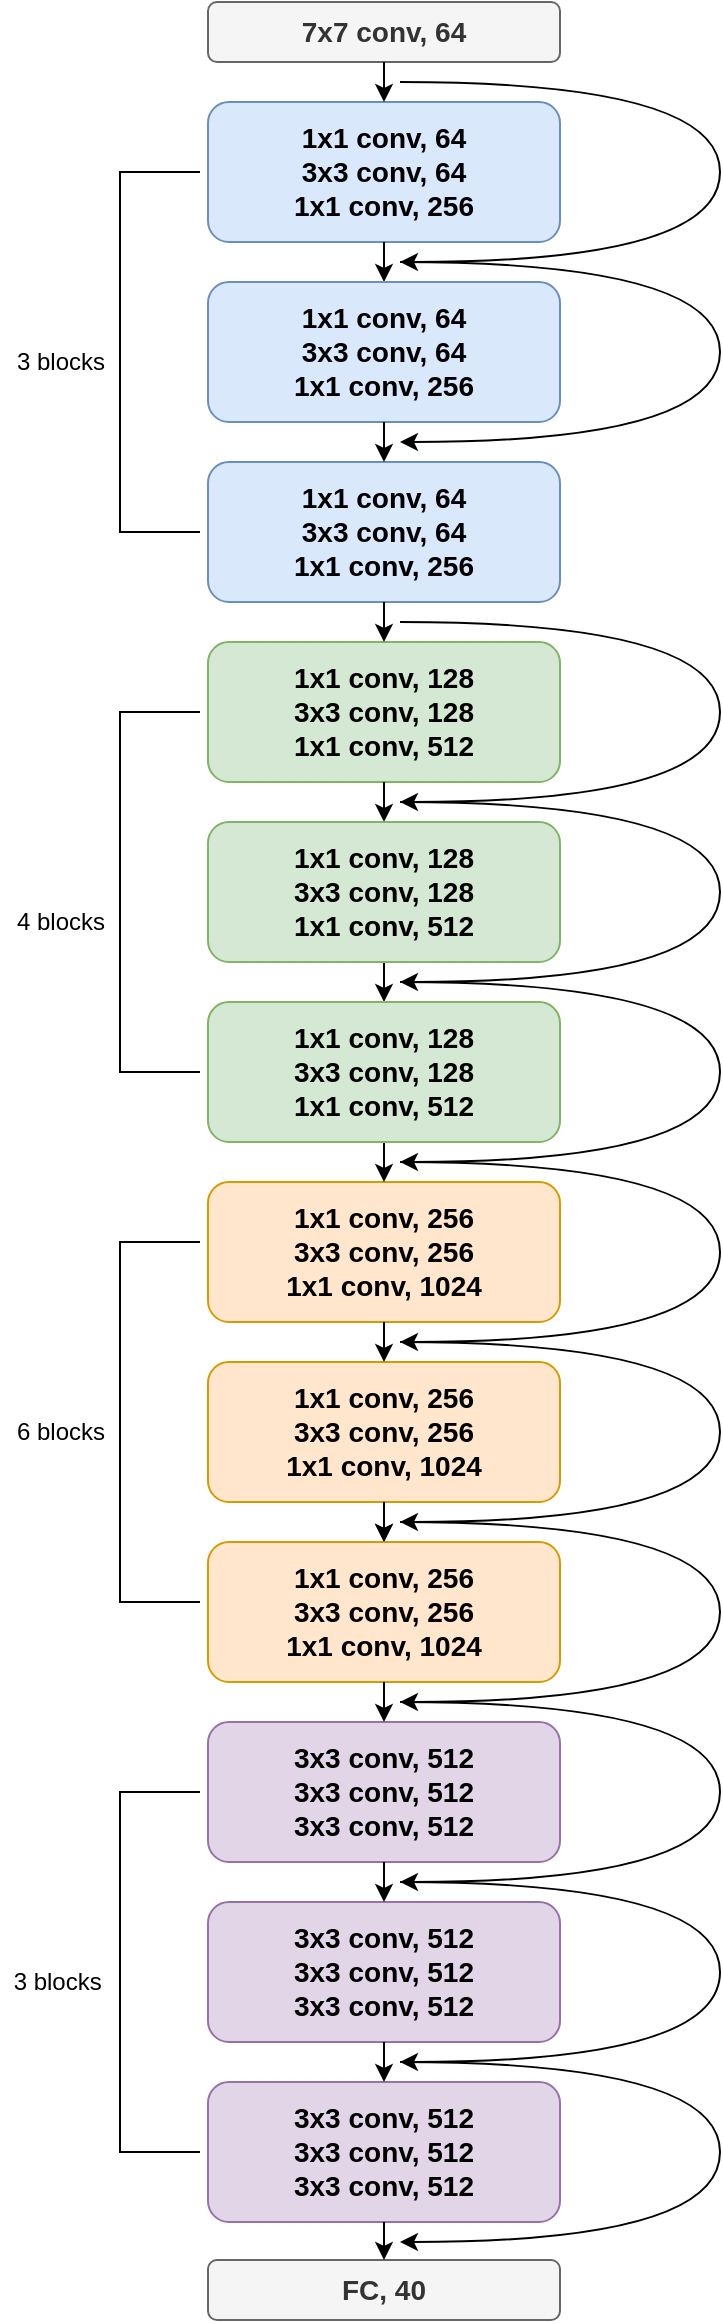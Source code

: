 <mxfile version="18.0.6" type="github">
  <diagram id="dfak9P4aBg5VRGbrMjbS" name="Page-1">
    <mxGraphModel dx="946" dy="620" grid="1" gridSize="10" guides="1" tooltips="1" connect="1" arrows="1" fold="1" page="1" pageScale="1" pageWidth="1169" pageHeight="1654" math="0" shadow="0">
      <root>
        <mxCell id="0" />
        <mxCell id="1" parent="0" />
        <mxCell id="v1O0bBh__z1E16P5YVnx-1" value="&lt;b style=&quot;font-size: 14px;&quot;&gt;1x1 conv, 128&lt;br&gt;&lt;/b&gt;&lt;b style=&quot;font-size: 14px;&quot;&gt;3x3 conv, 128&lt;br&gt;&lt;/b&gt;&lt;b style=&quot;font-size: 14px;&quot;&gt;1x1 conv, 512&lt;/b&gt;&lt;b style=&quot;font-size: 14px;&quot;&gt;&lt;br&gt;&lt;/b&gt;" style="whiteSpace=wrap;html=1;fillColor=#d5e8d4;strokeColor=#82b366;imageAspect=1;rounded=1;" parent="1" vertex="1">
          <mxGeometry x="224" y="330" width="176" height="70" as="geometry" />
        </mxCell>
        <mxCell id="v1O0bBh__z1E16P5YVnx-2" value="&lt;b style=&quot;font-size: 14px;&quot;&gt;1x1 conv, 256&lt;br&gt;&lt;/b&gt;&lt;b style=&quot;font-size: 14px;&quot;&gt;3x3 conv, 256&lt;br&gt;&lt;/b&gt;&lt;b style=&quot;font-size: 14px;&quot;&gt;1x1 conv, 1024&lt;/b&gt;&lt;b style=&quot;font-size: 14px;&quot;&gt;&lt;br&gt;&lt;/b&gt;" style="whiteSpace=wrap;html=1;fillColor=#ffe6cc;strokeColor=#d79b00;imageAspect=1;rounded=1;" parent="1" vertex="1">
          <mxGeometry x="224" y="600" width="176" height="70" as="geometry" />
        </mxCell>
        <mxCell id="v1O0bBh__z1E16P5YVnx-3" value="&lt;b style=&quot;font-size: 14px;&quot;&gt;3x3 conv, 512&lt;br&gt;&lt;/b&gt;&lt;b style=&quot;font-size: 14px;&quot;&gt;3x3 conv, 512&lt;br&gt;&lt;/b&gt;&lt;b style=&quot;font-size: 14px;&quot;&gt;3x3 conv, 512&lt;/b&gt;&lt;b style=&quot;font-size: 14px;&quot;&gt;&lt;br&gt;&lt;/b&gt;" style="whiteSpace=wrap;html=1;fillColor=#e1d5e7;strokeColor=#9673a6;imageAspect=1;rounded=1;" parent="1" vertex="1">
          <mxGeometry x="224" y="870" width="176" height="70" as="geometry" />
        </mxCell>
        <mxCell id="v1O0bBh__z1E16P5YVnx-4" value="&lt;font style=&quot;font-size: 14px;&quot;&gt;&lt;b&gt;1x1 conv, 64&lt;br&gt;&lt;/b&gt;&lt;b&gt;3x3 conv, 64&lt;br&gt;&lt;/b&gt;&lt;b&gt;1x1 conv, 256&lt;/b&gt;&lt;b&gt;&lt;br&gt;&lt;/b&gt;&lt;/font&gt;" style="whiteSpace=wrap;html=1;fillColor=#dae8fc;strokeColor=#6c8ebf;imageAspect=1;rounded=1;" parent="1" vertex="1">
          <mxGeometry x="224" y="60" width="176" height="70" as="geometry" />
        </mxCell>
        <mxCell id="v1O0bBh__z1E16P5YVnx-5" value="&lt;b&gt;&lt;font style=&quot;font-size: 14px;&quot;&gt;7x7 conv, 64&lt;/font&gt;&lt;/b&gt;" style="whiteSpace=wrap;html=1;fillColor=#f5f5f5;strokeColor=#666666;imageAspect=1;rounded=1;fontColor=#333333;" parent="1" vertex="1">
          <mxGeometry x="224" y="10" width="176" height="30" as="geometry" />
        </mxCell>
        <mxCell id="v1O0bBh__z1E16P5YVnx-6" value="" style="endArrow=classic;html=1;rounded=0;fontSize=14;exitX=0.5;exitY=1;exitDx=0;exitDy=0;entryX=0.5;entryY=0;entryDx=0;entryDy=0;" parent="1" source="v1O0bBh__z1E16P5YVnx-5" target="v1O0bBh__z1E16P5YVnx-4" edge="1">
          <mxGeometry width="50" height="50" relative="1" as="geometry">
            <mxPoint x="390" y="240" as="sourcePoint" />
            <mxPoint x="470" y="220" as="targetPoint" />
          </mxGeometry>
        </mxCell>
        <mxCell id="v1O0bBh__z1E16P5YVnx-8" value="" style="endArrow=classic;html=1;rounded=0;fontSize=14;exitX=0.5;exitY=1;exitDx=0;exitDy=0;" parent="1" source="v1O0bBh__z1E16P5YVnx-1" edge="1">
          <mxGeometry width="50" height="50" relative="1" as="geometry">
            <mxPoint x="332" y="270" as="sourcePoint" />
            <mxPoint x="312" y="420" as="targetPoint" />
          </mxGeometry>
        </mxCell>
        <mxCell id="v1O0bBh__z1E16P5YVnx-11" value="&lt;b&gt;&lt;font style=&quot;font-size: 14px;&quot;&gt;FC, 40&lt;/font&gt;&lt;/b&gt;" style="whiteSpace=wrap;html=1;fillColor=#f5f5f5;strokeColor=#666666;imageAspect=1;rounded=1;fontColor=#333333;" parent="1" vertex="1">
          <mxGeometry x="224" y="1139" width="176" height="30" as="geometry" />
        </mxCell>
        <mxCell id="v1O0bBh__z1E16P5YVnx-12" value="" style="curved=1;endArrow=classic;html=1;rounded=0;fontSize=14;" parent="1" edge="1">
          <mxGeometry width="50" height="50" relative="1" as="geometry">
            <mxPoint x="320" y="680" as="sourcePoint" />
            <mxPoint x="320" y="770" as="targetPoint" />
            <Array as="points">
              <mxPoint x="480" y="680" />
              <mxPoint x="480" y="770" />
            </Array>
          </mxGeometry>
        </mxCell>
        <mxCell id="v1O0bBh__z1E16P5YVnx-14" value="" style="curved=1;endArrow=classic;html=1;rounded=0;fontSize=14;" parent="1" edge="1">
          <mxGeometry width="50" height="50" relative="1" as="geometry">
            <mxPoint x="320" y="590" as="sourcePoint" />
            <mxPoint x="320" y="680" as="targetPoint" />
            <Array as="points">
              <mxPoint x="480" y="590" />
              <mxPoint x="480" y="680" />
            </Array>
          </mxGeometry>
        </mxCell>
        <mxCell id="v1O0bBh__z1E16P5YVnx-15" value="" style="curved=1;endArrow=classic;html=1;rounded=0;fontSize=14;" parent="1" edge="1">
          <mxGeometry width="50" height="50" relative="1" as="geometry">
            <mxPoint x="320" y="140" as="sourcePoint" />
            <mxPoint x="320" y="230" as="targetPoint" />
            <Array as="points">
              <mxPoint x="480" y="140" />
              <mxPoint x="480" y="230" />
            </Array>
          </mxGeometry>
        </mxCell>
        <mxCell id="v1O0bBh__z1E16P5YVnx-16" value="" style="curved=1;endArrow=classic;html=1;rounded=0;fontSize=14;" parent="1" edge="1">
          <mxGeometry width="50" height="50" relative="1" as="geometry">
            <mxPoint x="320" y="50" as="sourcePoint" />
            <mxPoint x="320" y="140" as="targetPoint" />
            <Array as="points">
              <mxPoint x="480" y="50" />
              <mxPoint x="480" y="140" />
            </Array>
          </mxGeometry>
        </mxCell>
        <mxCell id="i2eewOkyUu95k3uIHTJ6-1" value="" style="endArrow=classic;html=1;rounded=0;fontSize=14;exitX=0.5;exitY=1;exitDx=0;exitDy=0;" parent="1" source="v1O0bBh__z1E16P5YVnx-4" edge="1">
          <mxGeometry width="50" height="50" relative="1" as="geometry">
            <mxPoint x="322" y="440" as="sourcePoint" />
            <mxPoint x="312" y="150" as="targetPoint" />
          </mxGeometry>
        </mxCell>
        <mxCell id="i2eewOkyUu95k3uIHTJ6-2" value="&lt;font style=&quot;font-size: 14px;&quot;&gt;&lt;b&gt;1x1 conv, 64&lt;br&gt;&lt;/b&gt;&lt;b&gt;3x3 conv, 64&lt;br&gt;&lt;/b&gt;&lt;b&gt;1x1 conv, 256&lt;/b&gt;&lt;b&gt;&lt;br&gt;&lt;/b&gt;&lt;/font&gt;" style="whiteSpace=wrap;html=1;fillColor=#dae8fc;strokeColor=#6c8ebf;imageAspect=1;rounded=1;" parent="1" vertex="1">
          <mxGeometry x="224" y="150" width="176" height="70" as="geometry" />
        </mxCell>
        <mxCell id="i2eewOkyUu95k3uIHTJ6-3" value="&lt;font style=&quot;font-size: 14px;&quot;&gt;&lt;b&gt;1x1 conv, 64&lt;br&gt;&lt;/b&gt;&lt;b&gt;3x3 conv, 64&lt;br&gt;&lt;/b&gt;&lt;b&gt;1x1 conv, 256&lt;/b&gt;&lt;b&gt;&lt;br&gt;&lt;/b&gt;&lt;/font&gt;" style="whiteSpace=wrap;html=1;fillColor=#dae8fc;strokeColor=#6c8ebf;imageAspect=1;rounded=1;" parent="1" vertex="1">
          <mxGeometry x="224" y="240" width="176" height="70" as="geometry" />
        </mxCell>
        <mxCell id="i2eewOkyUu95k3uIHTJ6-6" value="" style="endArrow=classic;html=1;rounded=0;fontSize=14;entryX=0.5;entryY=0;entryDx=0;entryDy=0;" parent="1" target="i2eewOkyUu95k3uIHTJ6-3" edge="1">
          <mxGeometry width="50" height="50" relative="1" as="geometry">
            <mxPoint x="312" y="220" as="sourcePoint" />
            <mxPoint x="322" y="160" as="targetPoint" />
          </mxGeometry>
        </mxCell>
        <mxCell id="i2eewOkyUu95k3uIHTJ6-7" value="" style="endArrow=classic;html=1;rounded=0;fontSize=14;exitX=0.5;exitY=1;exitDx=0;exitDy=0;" parent="1" source="i2eewOkyUu95k3uIHTJ6-3" edge="1">
          <mxGeometry width="50" height="50" relative="1" as="geometry">
            <mxPoint x="322" y="230" as="sourcePoint" />
            <mxPoint x="312" y="330" as="targetPoint" />
          </mxGeometry>
        </mxCell>
        <mxCell id="i2eewOkyUu95k3uIHTJ6-8" value="" style="curved=1;endArrow=classic;html=1;rounded=0;fontSize=14;" parent="1" edge="1">
          <mxGeometry width="50" height="50" relative="1" as="geometry">
            <mxPoint x="320" y="320" as="sourcePoint" />
            <mxPoint x="320" y="410" as="targetPoint" />
            <Array as="points">
              <mxPoint x="480" y="320" />
              <mxPoint x="480" y="410" />
            </Array>
          </mxGeometry>
        </mxCell>
        <mxCell id="i2eewOkyUu95k3uIHTJ6-11" value="" style="endArrow=classic;html=1;rounded=0;fontSize=14;exitX=0.5;exitY=1;exitDx=0;exitDy=0;entryX=0.5;entryY=0;entryDx=0;entryDy=0;" parent="1" edge="1">
          <mxGeometry width="50" height="50" relative="1" as="geometry">
            <mxPoint x="312" y="490" as="sourcePoint" />
            <mxPoint x="312" y="510" as="targetPoint" />
          </mxGeometry>
        </mxCell>
        <mxCell id="i2eewOkyUu95k3uIHTJ6-12" value="" style="curved=1;endArrow=classic;html=1;rounded=0;fontSize=14;" parent="1" edge="1">
          <mxGeometry width="50" height="50" relative="1" as="geometry">
            <mxPoint x="320" y="410" as="sourcePoint" />
            <mxPoint x="320" y="500" as="targetPoint" />
            <Array as="points">
              <mxPoint x="480" y="410" />
              <mxPoint x="480" y="500" />
            </Array>
          </mxGeometry>
        </mxCell>
        <mxCell id="i2eewOkyUu95k3uIHTJ6-13" value="" style="curved=1;endArrow=classic;html=1;rounded=0;fontSize=14;" parent="1" edge="1">
          <mxGeometry width="50" height="50" relative="1" as="geometry">
            <mxPoint x="320" y="500" as="sourcePoint" />
            <mxPoint x="320" y="590" as="targetPoint" />
            <Array as="points">
              <mxPoint x="480" y="500" />
              <mxPoint x="480" y="590" />
            </Array>
          </mxGeometry>
        </mxCell>
        <mxCell id="i2eewOkyUu95k3uIHTJ6-14" value="" style="endArrow=classic;html=1;rounded=0;fontSize=14;exitX=0.5;exitY=1;exitDx=0;exitDy=0;" parent="1" edge="1">
          <mxGeometry width="50" height="50" relative="1" as="geometry">
            <mxPoint x="312" y="580" as="sourcePoint" />
            <mxPoint x="312" y="600" as="targetPoint" />
          </mxGeometry>
        </mxCell>
        <mxCell id="i2eewOkyUu95k3uIHTJ6-15" value="&lt;b style=&quot;font-size: 14px;&quot;&gt;1x1 conv, 128&lt;br&gt;&lt;/b&gt;&lt;b style=&quot;font-size: 14px;&quot;&gt;3x3 conv, 128&lt;br&gt;&lt;/b&gt;&lt;b style=&quot;font-size: 14px;&quot;&gt;1x1 conv, 512&lt;/b&gt;&lt;b style=&quot;font-size: 14px;&quot;&gt;&lt;br&gt;&lt;/b&gt;" style="whiteSpace=wrap;html=1;fillColor=#d5e8d4;strokeColor=#82b366;imageAspect=1;rounded=1;" parent="1" vertex="1">
          <mxGeometry x="224" y="420" width="176" height="70" as="geometry" />
        </mxCell>
        <mxCell id="i2eewOkyUu95k3uIHTJ6-16" value="&lt;b style=&quot;font-size: 14px;&quot;&gt;1x1 conv, 128&lt;br&gt;&lt;/b&gt;&lt;b style=&quot;font-size: 14px;&quot;&gt;3x3 conv, 128&lt;br&gt;&lt;/b&gt;&lt;b style=&quot;font-size: 14px;&quot;&gt;1x1 conv, 512&lt;/b&gt;&lt;b style=&quot;font-size: 14px;&quot;&gt;&lt;br&gt;&lt;/b&gt;" style="whiteSpace=wrap;html=1;fillColor=#d5e8d4;strokeColor=#82b366;imageAspect=1;rounded=1;" parent="1" vertex="1">
          <mxGeometry x="224" y="510" width="176" height="70" as="geometry" />
        </mxCell>
        <mxCell id="i2eewOkyUu95k3uIHTJ6-24" value="" style="edgeStyle=orthogonalEdgeStyle;rounded=0;orthogonalLoop=1;jettySize=auto;html=1;" parent="1" source="i2eewOkyUu95k3uIHTJ6-19" target="i2eewOkyUu95k3uIHTJ6-20" edge="1">
          <mxGeometry relative="1" as="geometry" />
        </mxCell>
        <mxCell id="i2eewOkyUu95k3uIHTJ6-19" value="&lt;b style=&quot;font-size: 14px;&quot;&gt;1x1 conv, 256&lt;br&gt;&lt;/b&gt;&lt;b style=&quot;font-size: 14px;&quot;&gt;3x3 conv, 256&lt;br&gt;&lt;/b&gt;&lt;b style=&quot;font-size: 14px;&quot;&gt;1x1 conv, 1024&lt;/b&gt;&lt;b style=&quot;font-size: 14px;&quot;&gt;&lt;br&gt;&lt;/b&gt;" style="whiteSpace=wrap;html=1;fillColor=#ffe6cc;strokeColor=#d79b00;imageAspect=1;rounded=1;" parent="1" vertex="1">
          <mxGeometry x="224" y="690" width="176" height="70" as="geometry" />
        </mxCell>
        <mxCell id="i2eewOkyUu95k3uIHTJ6-20" value="&lt;b style=&quot;font-size: 14px;&quot;&gt;1x1 conv, 256&lt;br&gt;&lt;/b&gt;&lt;b style=&quot;font-size: 14px;&quot;&gt;3x3 conv, 256&lt;br&gt;&lt;/b&gt;&lt;b style=&quot;font-size: 14px;&quot;&gt;1x1 conv, 1024&lt;/b&gt;&lt;b style=&quot;font-size: 14px;&quot;&gt;&lt;br&gt;&lt;/b&gt;" style="whiteSpace=wrap;html=1;fillColor=#ffe6cc;strokeColor=#d79b00;imageAspect=1;rounded=1;" parent="1" vertex="1">
          <mxGeometry x="224" y="780" width="176" height="70" as="geometry" />
        </mxCell>
        <mxCell id="i2eewOkyUu95k3uIHTJ6-21" value="" style="curved=1;endArrow=classic;html=1;rounded=0;fontSize=14;" parent="1" edge="1">
          <mxGeometry width="50" height="50" relative="1" as="geometry">
            <mxPoint x="320" y="770" as="sourcePoint" />
            <mxPoint x="320" y="860" as="targetPoint" />
            <Array as="points">
              <mxPoint x="480" y="770" />
              <mxPoint x="480" y="860" />
            </Array>
          </mxGeometry>
        </mxCell>
        <mxCell id="i2eewOkyUu95k3uIHTJ6-22" value="" style="endArrow=classic;html=1;rounded=0;fontSize=14;exitX=0.5;exitY=1;exitDx=0;exitDy=0;" parent="1" source="v1O0bBh__z1E16P5YVnx-2" edge="1">
          <mxGeometry width="50" height="50" relative="1" as="geometry">
            <mxPoint x="322" y="900" as="sourcePoint" />
            <mxPoint x="312" y="690" as="targetPoint" />
          </mxGeometry>
        </mxCell>
        <mxCell id="i2eewOkyUu95k3uIHTJ6-23" value="" style="endArrow=classic;html=1;rounded=0;fontSize=14;entryX=0.5;entryY=0;entryDx=0;entryDy=0;" parent="1" target="i2eewOkyUu95k3uIHTJ6-20" edge="1">
          <mxGeometry width="50" height="50" relative="1" as="geometry">
            <mxPoint x="312" y="760" as="sourcePoint" />
            <mxPoint x="322" y="700" as="targetPoint" />
          </mxGeometry>
        </mxCell>
        <mxCell id="i2eewOkyUu95k3uIHTJ6-25" value="" style="endArrow=classic;html=1;rounded=0;fontSize=14;exitX=0.5;exitY=1;exitDx=0;exitDy=0;" parent="1" source="i2eewOkyUu95k3uIHTJ6-20" edge="1">
          <mxGeometry width="50" height="50" relative="1" as="geometry">
            <mxPoint x="322" y="770" as="sourcePoint" />
            <mxPoint x="312" y="870" as="targetPoint" />
          </mxGeometry>
        </mxCell>
        <mxCell id="i2eewOkyUu95k3uIHTJ6-26" value="&lt;b style=&quot;font-size: 14px;&quot;&gt;3x3 conv, 512&lt;br&gt;&lt;/b&gt;&lt;b style=&quot;font-size: 14px;&quot;&gt;3x3 conv, 512&lt;br&gt;&lt;/b&gt;&lt;b style=&quot;font-size: 14px;&quot;&gt;3x3 conv, 512&lt;/b&gt;&lt;b style=&quot;font-size: 14px;&quot;&gt;&lt;br&gt;&lt;/b&gt;" style="whiteSpace=wrap;html=1;fillColor=#e1d5e7;strokeColor=#9673a6;imageAspect=1;rounded=1;" parent="1" vertex="1">
          <mxGeometry x="224" y="960" width="176" height="70" as="geometry" />
        </mxCell>
        <mxCell id="i2eewOkyUu95k3uIHTJ6-28" value="&lt;b style=&quot;font-size: 14px;&quot;&gt;3x3 conv, 512&lt;br&gt;&lt;/b&gt;&lt;b style=&quot;font-size: 14px;&quot;&gt;3x3 conv, 512&lt;br&gt;&lt;/b&gt;&lt;b style=&quot;font-size: 14px;&quot;&gt;3x3 conv, 512&lt;/b&gt;&lt;b style=&quot;font-size: 14px;&quot;&gt;&lt;br&gt;&lt;/b&gt;" style="whiteSpace=wrap;html=1;fillColor=#e1d5e7;strokeColor=#9673a6;imageAspect=1;rounded=1;" parent="1" vertex="1">
          <mxGeometry x="224" y="1050" width="176" height="70" as="geometry" />
        </mxCell>
        <mxCell id="i2eewOkyUu95k3uIHTJ6-32" value="" style="endArrow=classic;html=1;rounded=0;fontSize=14;exitX=0.5;exitY=1;exitDx=0;exitDy=0;" parent="1" source="v1O0bBh__z1E16P5YVnx-3" target="i2eewOkyUu95k3uIHTJ6-26" edge="1">
          <mxGeometry width="50" height="50" relative="1" as="geometry">
            <mxPoint x="322" y="860" as="sourcePoint" />
            <mxPoint x="322" y="880" as="targetPoint" />
          </mxGeometry>
        </mxCell>
        <mxCell id="i2eewOkyUu95k3uIHTJ6-33" value="" style="endArrow=classic;html=1;rounded=0;fontSize=14;exitX=0.5;exitY=1;exitDx=0;exitDy=0;entryX=0.5;entryY=0;entryDx=0;entryDy=0;" parent="1" source="i2eewOkyUu95k3uIHTJ6-26" target="i2eewOkyUu95k3uIHTJ6-28" edge="1">
          <mxGeometry width="50" height="50" relative="1" as="geometry">
            <mxPoint x="322" y="950" as="sourcePoint" />
            <mxPoint x="322" y="970" as="targetPoint" />
          </mxGeometry>
        </mxCell>
        <mxCell id="i2eewOkyUu95k3uIHTJ6-34" value="" style="endArrow=classic;html=1;rounded=0;fontSize=14;entryX=0.5;entryY=0;entryDx=0;entryDy=0;" parent="1" target="v1O0bBh__z1E16P5YVnx-11" edge="1">
          <mxGeometry width="50" height="50" relative="1" as="geometry">
            <mxPoint x="312" y="1120" as="sourcePoint" />
            <mxPoint x="322" y="1060" as="targetPoint" />
          </mxGeometry>
        </mxCell>
        <mxCell id="i2eewOkyUu95k3uIHTJ6-35" value="" style="curved=1;endArrow=classic;html=1;rounded=0;fontSize=14;" parent="1" edge="1">
          <mxGeometry width="50" height="50" relative="1" as="geometry">
            <mxPoint x="320.0" y="950" as="sourcePoint" />
            <mxPoint x="320.0" y="1040" as="targetPoint" />
            <Array as="points">
              <mxPoint x="480" y="950" />
              <mxPoint x="480" y="1040" />
            </Array>
          </mxGeometry>
        </mxCell>
        <mxCell id="i2eewOkyUu95k3uIHTJ6-36" value="" style="curved=1;endArrow=classic;html=1;rounded=0;fontSize=14;" parent="1" edge="1">
          <mxGeometry width="50" height="50" relative="1" as="geometry">
            <mxPoint x="320.0" y="860" as="sourcePoint" />
            <mxPoint x="320.0" y="950" as="targetPoint" />
            <Array as="points">
              <mxPoint x="480" y="860" />
              <mxPoint x="480" y="950" />
            </Array>
          </mxGeometry>
        </mxCell>
        <mxCell id="i2eewOkyUu95k3uIHTJ6-37" value="" style="curved=1;endArrow=classic;html=1;rounded=0;fontSize=14;" parent="1" edge="1">
          <mxGeometry width="50" height="50" relative="1" as="geometry">
            <mxPoint x="320.0" y="1040" as="sourcePoint" />
            <mxPoint x="320.0" y="1130" as="targetPoint" />
            <Array as="points">
              <mxPoint x="480" y="1040" />
              <mxPoint x="480" y="1130" />
            </Array>
          </mxGeometry>
        </mxCell>
        <mxCell id="i2eewOkyUu95k3uIHTJ6-38" value="" style="endArrow=none;html=1;rounded=0;" parent="1" edge="1">
          <mxGeometry width="50" height="50" relative="1" as="geometry">
            <mxPoint x="220" y="275" as="sourcePoint" />
            <mxPoint x="220" y="95" as="targetPoint" />
            <Array as="points">
              <mxPoint x="180" y="275" />
              <mxPoint x="180" y="95" />
            </Array>
          </mxGeometry>
        </mxCell>
        <mxCell id="i2eewOkyUu95k3uIHTJ6-39" value="" style="endArrow=none;html=1;rounded=0;" parent="1" edge="1">
          <mxGeometry width="50" height="50" relative="1" as="geometry">
            <mxPoint x="220.0" y="545" as="sourcePoint" />
            <mxPoint x="220.0" y="365" as="targetPoint" />
            <Array as="points">
              <mxPoint x="180" y="545" />
              <mxPoint x="180" y="365" />
            </Array>
          </mxGeometry>
        </mxCell>
        <mxCell id="i2eewOkyUu95k3uIHTJ6-40" value="" style="endArrow=none;html=1;rounded=0;" parent="1" edge="1">
          <mxGeometry width="50" height="50" relative="1" as="geometry">
            <mxPoint x="220.0" y="810" as="sourcePoint" />
            <mxPoint x="220.0" y="630" as="targetPoint" />
            <Array as="points">
              <mxPoint x="180" y="810" />
              <mxPoint x="180" y="630" />
            </Array>
          </mxGeometry>
        </mxCell>
        <mxCell id="i2eewOkyUu95k3uIHTJ6-41" value="3 blocks" style="text;html=1;align=center;verticalAlign=middle;resizable=0;points=[];autosize=1;strokeColor=none;fillColor=none;" parent="1" vertex="1">
          <mxGeometry x="120" y="180" width="60" height="20" as="geometry" />
        </mxCell>
        <mxCell id="i2eewOkyUu95k3uIHTJ6-42" value="4 blocks" style="text;html=1;align=center;verticalAlign=middle;resizable=0;points=[];autosize=1;strokeColor=none;fillColor=none;" parent="1" vertex="1">
          <mxGeometry x="120" y="460" width="60" height="20" as="geometry" />
        </mxCell>
        <mxCell id="i2eewOkyUu95k3uIHTJ6-43" value="6 blocks" style="text;html=1;align=center;verticalAlign=middle;resizable=0;points=[];autosize=1;strokeColor=none;fillColor=none;" parent="1" vertex="1">
          <mxGeometry x="120" y="715" width="60" height="20" as="geometry" />
        </mxCell>
        <mxCell id="i2eewOkyUu95k3uIHTJ6-44" value="" style="endArrow=none;html=1;rounded=0;" parent="1" edge="1">
          <mxGeometry width="50" height="50" relative="1" as="geometry">
            <mxPoint x="220" y="1085" as="sourcePoint" />
            <mxPoint x="220" y="905" as="targetPoint" />
            <Array as="points">
              <mxPoint x="180" y="1085" />
              <mxPoint x="180" y="905" />
            </Array>
          </mxGeometry>
        </mxCell>
        <mxCell id="i2eewOkyUu95k3uIHTJ6-45" value="3 blocks&amp;nbsp;" style="text;html=1;align=center;verticalAlign=middle;resizable=0;points=[];autosize=1;strokeColor=none;fillColor=none;" parent="1" vertex="1">
          <mxGeometry x="120" y="990" width="60" height="20" as="geometry" />
        </mxCell>
      </root>
    </mxGraphModel>
  </diagram>
</mxfile>
